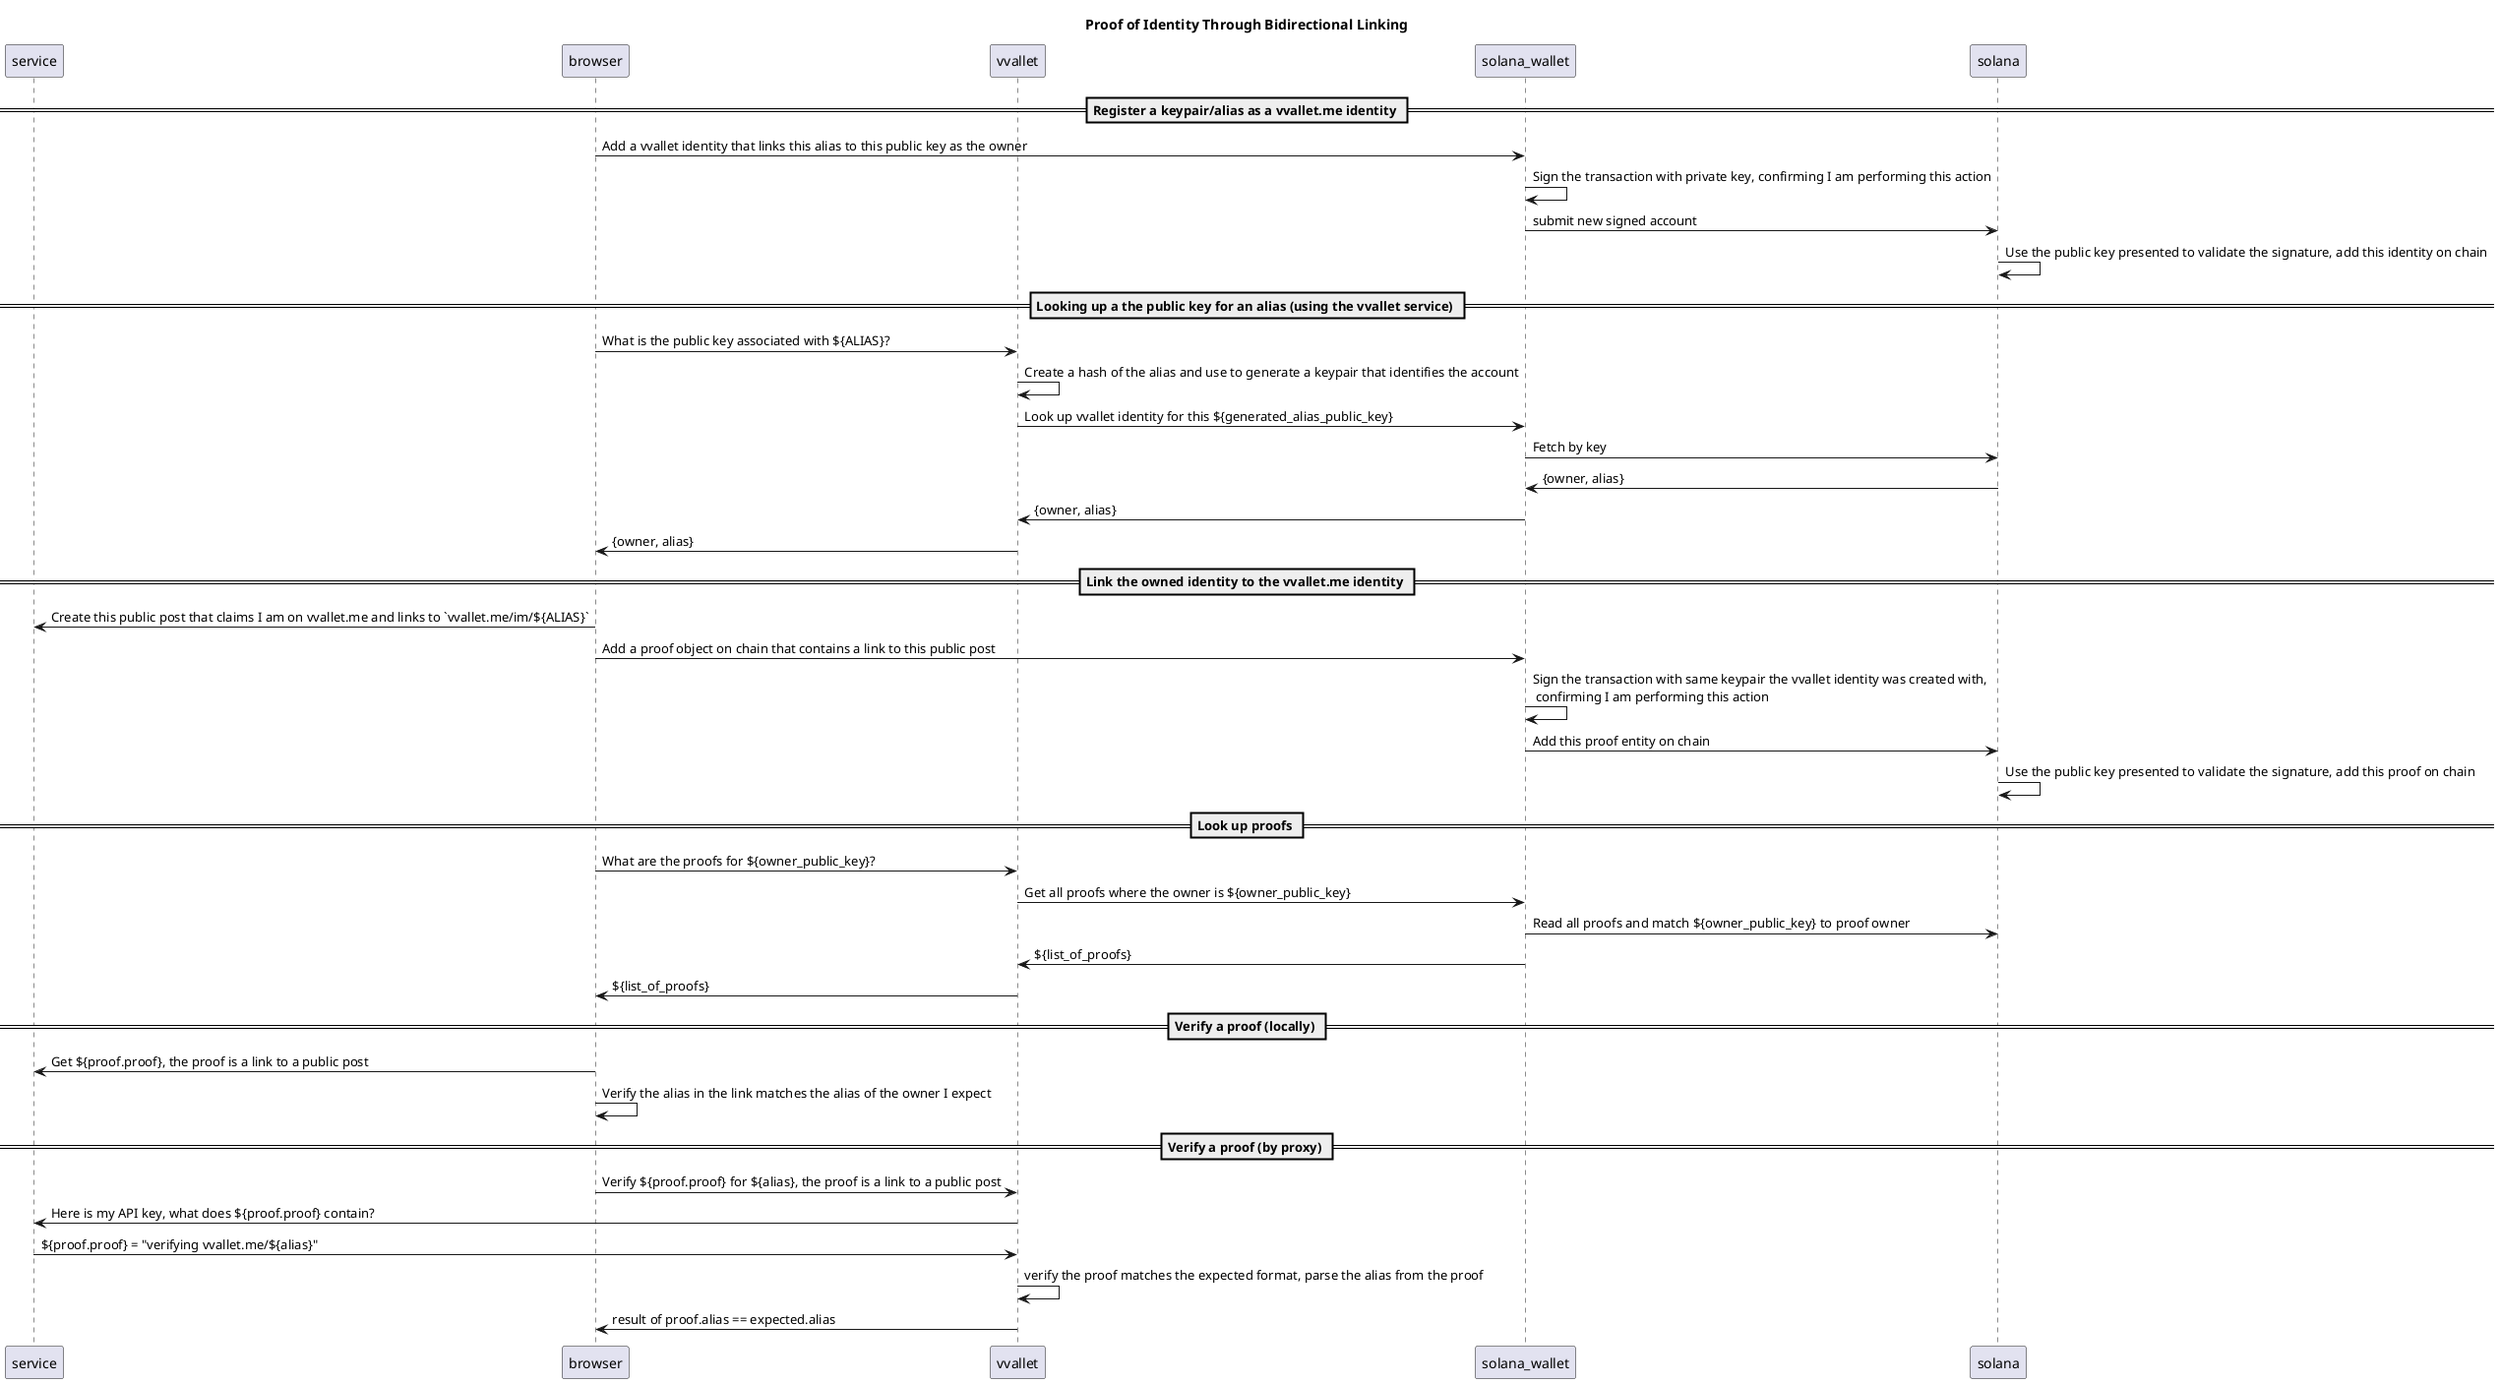 @startuml Proof of Identity Through Bidirectional Linking
title Proof of Identity Through Bidirectional Linking
participant service
participant browser
participant vvallet
participant solana_wallet
participant solana
== Register a keypair/alias as a vvallet.me identity ==
browser -> solana_wallet: Add a vvallet identity that links this alias to this public key as the owner
solana_wallet -> solana_wallet: Sign the transaction with private key, confirming I am performing this action
solana_wallet -> solana: submit new signed account
solana -> solana: Use the public key presented to validate the signature, add this identity on chain
== Looking up a the public key for an alias (using the vvallet service) ==
browser -> vvallet: What is the public key associated with ${ALIAS}?
vvallet -> vvallet: Create a hash of the alias and use to generate a keypair that identifies the account
vvallet -> solana_wallet: Look up vvallet identity for this ${generated_alias_public_key}
solana_wallet -> solana: Fetch by key
solana -> solana_wallet: {owner, alias}
solana_wallet -> vvallet: {owner, alias}
vvallet -> browser: {owner, alias}
== Link the owned identity to the vvallet.me identity ==
browser -> service: Create this public post that claims I am on vvallet.me and links to `vvallet.me/im/${ALIAS}`
browser -> solana_wallet: Add a proof object on chain that contains a link to this public post
solana_wallet -> solana_wallet: Sign the transaction with same keypair the vvallet identity was created with,\n confirming I am performing this action
solana_wallet -> solana: Add this proof entity on chain
solana -> solana: Use the public key presented to validate the signature, add this proof on chain
== Look up proofs ==
browser -> vvallet: What are the proofs for ${owner_public_key}?
vvallet -> solana_wallet: Get all proofs where the owner is ${owner_public_key}
solana_wallet -> solana: Read all proofs and match ${owner_public_key} to proof owner
solana_wallet -> vvallet: ${list_of_proofs}
vvallet -> browser: ${list_of_proofs}
== Verify a proof (locally) ==
browser -> service: Get ${proof.proof}, the proof is a link to a public post
browser -> browser: Verify the alias in the link matches the alias of the owner I expect
== Verify a proof (by proxy) ==
browser -> vvallet: Verify ${proof.proof} for ${alias}, the proof is a link to a public post
vvallet -> service: Here is my API key, what does ${proof.proof} contain?
service -> vvallet: ${proof.proof} = "verifying vvallet.me/${alias}"
vvallet -> vvallet: verify the proof matches the expected format, parse the alias from the proof
vvallet -> browser: result of proof.alias == expected.alias
@enduml